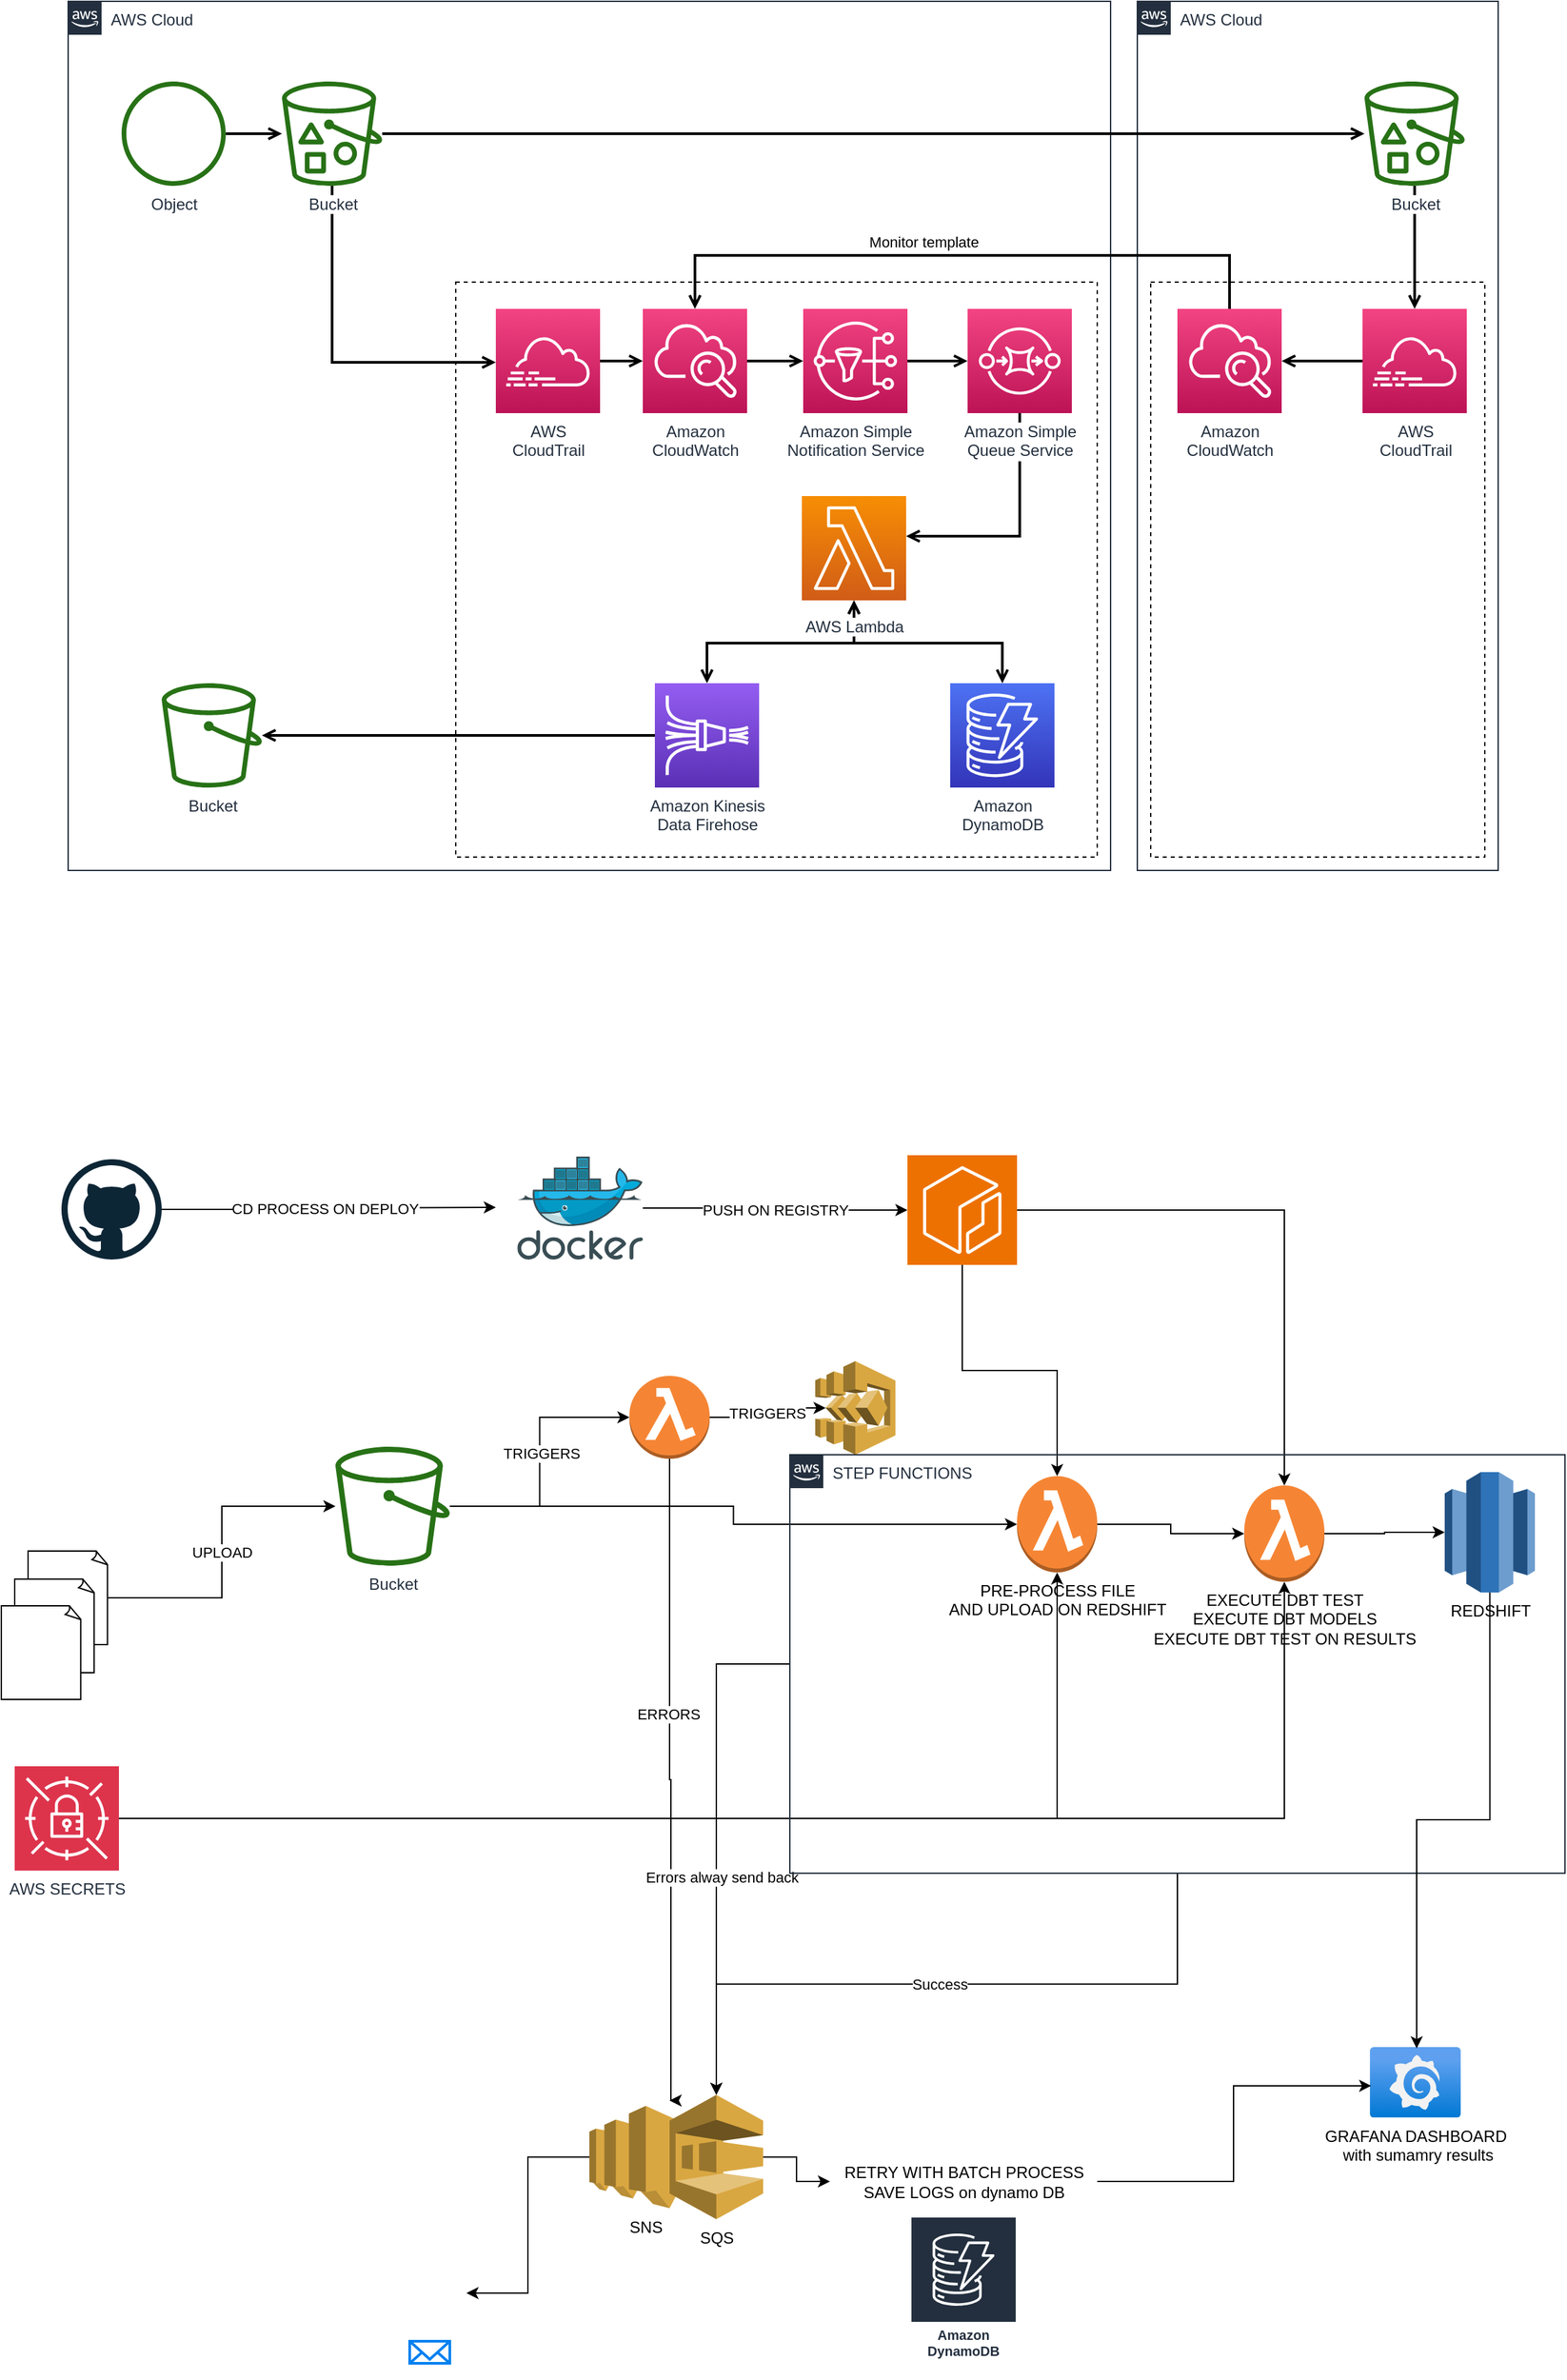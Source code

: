 <mxfile version="24.4.8" type="github">
  <diagram id="Ht1M8jgEwFfnCIfOTk4-" name="Page-1">
    <mxGraphModel dx="1364" dy="766" grid="1" gridSize="10" guides="1" tooltips="1" connect="1" arrows="1" fold="1" page="1" pageScale="1" pageWidth="1169" pageHeight="827" math="0" shadow="0">
      <root>
        <mxCell id="0" />
        <mxCell id="1" parent="0" />
        <mxCell id="UEzPUAAOIrF-is8g5C7q-107" value="" style="rounded=0;whiteSpace=wrap;html=1;labelBackgroundColor=none;fillColor=none;dashed=1;container=1;pointerEvents=0;collapsible=0;recursiveResize=0;" parent="1" vertex="1">
          <mxGeometry x="340" y="290" width="480" height="430" as="geometry" />
        </mxCell>
        <mxCell id="UEzPUAAOIrF-is8g5C7q-74" value="AWS Cloud" style="points=[[0,0],[0.25,0],[0.5,0],[0.75,0],[1,0],[1,0.25],[1,0.5],[1,0.75],[1,1],[0.75,1],[0.5,1],[0.25,1],[0,1],[0,0.75],[0,0.5],[0,0.25]];outlineConnect=0;gradientColor=none;html=1;whiteSpace=wrap;fontSize=12;fontStyle=0;shape=mxgraph.aws4.group;grIcon=mxgraph.aws4.group_aws_cloud_alt;strokeColor=#232F3E;fillColor=none;verticalAlign=top;align=left;spacingLeft=30;fontColor=#232F3E;dashed=0;labelBackgroundColor=#ffffff;container=1;pointerEvents=0;collapsible=0;recursiveResize=0;" parent="1" vertex="1">
          <mxGeometry x="50" y="80" width="780" height="650" as="geometry" />
        </mxCell>
        <mxCell id="UEzPUAAOIrF-is8g5C7q-75" value="AWS Cloud" style="points=[[0,0],[0.25,0],[0.5,0],[0.75,0],[1,0],[1,0.25],[1,0.5],[1,0.75],[1,1],[0.75,1],[0.5,1],[0.25,1],[0,1],[0,0.75],[0,0.5],[0,0.25]];outlineConnect=0;gradientColor=none;html=1;whiteSpace=wrap;fontSize=12;fontStyle=0;shape=mxgraph.aws4.group;grIcon=mxgraph.aws4.group_aws_cloud_alt;strokeColor=#232F3E;fillColor=none;verticalAlign=top;align=left;spacingLeft=30;fontColor=#232F3E;dashed=0;labelBackgroundColor=#ffffff;container=1;pointerEvents=0;collapsible=0;recursiveResize=0;" parent="1" vertex="1">
          <mxGeometry x="850" y="80" width="270" height="650" as="geometry" />
        </mxCell>
        <mxCell id="UEzPUAAOIrF-is8g5C7q-88" value="" style="edgeStyle=orthogonalEdgeStyle;rounded=0;orthogonalLoop=1;jettySize=auto;html=1;endArrow=open;endFill=0;strokeWidth=2;" parent="1" source="UEzPUAAOIrF-is8g5C7q-76" target="UEzPUAAOIrF-is8g5C7q-77" edge="1">
          <mxGeometry relative="1" as="geometry" />
        </mxCell>
        <mxCell id="UEzPUAAOIrF-is8g5C7q-89" value="" style="edgeStyle=orthogonalEdgeStyle;rounded=0;orthogonalLoop=1;jettySize=auto;html=1;endArrow=open;endFill=0;strokeWidth=2;" parent="1" source="UEzPUAAOIrF-is8g5C7q-77" target="UEzPUAAOIrF-is8g5C7q-79" edge="1">
          <mxGeometry relative="1" as="geometry">
            <Array as="points">
              <mxPoint x="248" y="350" />
            </Array>
          </mxGeometry>
        </mxCell>
        <mxCell id="UEzPUAAOIrF-is8g5C7q-106" style="edgeStyle=orthogonalEdgeStyle;rounded=0;orthogonalLoop=1;jettySize=auto;html=1;endArrow=open;endFill=0;strokeWidth=2;" parent="1" source="UEzPUAAOIrF-is8g5C7q-77" target="UEzPUAAOIrF-is8g5C7q-78" edge="1">
          <mxGeometry relative="1" as="geometry" />
        </mxCell>
        <mxCell id="UEzPUAAOIrF-is8g5C7q-104" style="edgeStyle=orthogonalEdgeStyle;rounded=0;orthogonalLoop=1;jettySize=auto;html=1;endArrow=open;endFill=0;strokeWidth=2;" parent="1" source="UEzPUAAOIrF-is8g5C7q-78" target="UEzPUAAOIrF-is8g5C7q-84" edge="1">
          <mxGeometry relative="1" as="geometry" />
        </mxCell>
        <mxCell id="UEzPUAAOIrF-is8g5C7q-90" value="" style="edgeStyle=orthogonalEdgeStyle;rounded=0;orthogonalLoop=1;jettySize=auto;html=1;endArrow=open;endFill=0;strokeWidth=2;" parent="1" source="UEzPUAAOIrF-is8g5C7q-79" target="UEzPUAAOIrF-is8g5C7q-80" edge="1">
          <mxGeometry relative="1" as="geometry" />
        </mxCell>
        <mxCell id="UEzPUAAOIrF-is8g5C7q-91" value="" style="edgeStyle=orthogonalEdgeStyle;rounded=0;orthogonalLoop=1;jettySize=auto;html=1;endArrow=open;endFill=0;strokeWidth=2;" parent="1" source="UEzPUAAOIrF-is8g5C7q-80" target="UEzPUAAOIrF-is8g5C7q-81" edge="1">
          <mxGeometry relative="1" as="geometry" />
        </mxCell>
        <mxCell id="UEzPUAAOIrF-is8g5C7q-92" value="" style="edgeStyle=orthogonalEdgeStyle;rounded=0;orthogonalLoop=1;jettySize=auto;html=1;endArrow=open;endFill=0;strokeWidth=2;" parent="1" source="UEzPUAAOIrF-is8g5C7q-81" target="UEzPUAAOIrF-is8g5C7q-82" edge="1">
          <mxGeometry relative="1" as="geometry" />
        </mxCell>
        <mxCell id="UEzPUAAOIrF-is8g5C7q-93" style="edgeStyle=orthogonalEdgeStyle;rounded=0;orthogonalLoop=1;jettySize=auto;html=1;endArrow=open;endFill=0;strokeWidth=2;" parent="1" source="UEzPUAAOIrF-is8g5C7q-82" target="UEzPUAAOIrF-is8g5C7q-85" edge="1">
          <mxGeometry relative="1" as="geometry">
            <Array as="points">
              <mxPoint x="762" y="480" />
            </Array>
          </mxGeometry>
        </mxCell>
        <mxCell id="UEzPUAAOIrF-is8g5C7q-105" value="Monitor template" style="edgeStyle=orthogonalEdgeStyle;rounded=0;orthogonalLoop=1;jettySize=auto;html=1;endArrow=open;endFill=0;strokeWidth=2;" parent="1" source="UEzPUAAOIrF-is8g5C7q-83" target="UEzPUAAOIrF-is8g5C7q-80" edge="1">
          <mxGeometry x="0.121" y="-10" relative="1" as="geometry">
            <Array as="points">
              <mxPoint x="919" y="270" />
              <mxPoint x="519" y="270" />
            </Array>
            <mxPoint as="offset" />
          </mxGeometry>
        </mxCell>
        <mxCell id="UEzPUAAOIrF-is8g5C7q-101" value="" style="edgeStyle=orthogonalEdgeStyle;rounded=0;orthogonalLoop=1;jettySize=auto;html=1;endArrow=open;endFill=0;strokeWidth=2;" parent="1" source="UEzPUAAOIrF-is8g5C7q-84" target="UEzPUAAOIrF-is8g5C7q-83" edge="1">
          <mxGeometry relative="1" as="geometry" />
        </mxCell>
        <mxCell id="UEzPUAAOIrF-is8g5C7q-96" style="edgeStyle=orthogonalEdgeStyle;rounded=0;orthogonalLoop=1;jettySize=auto;html=1;endArrow=open;endFill=0;strokeWidth=2;startArrow=open;startFill=0;" parent="1" source="UEzPUAAOIrF-is8g5C7q-85" target="UEzPUAAOIrF-is8g5C7q-86" edge="1">
          <mxGeometry relative="1" as="geometry">
            <Array as="points">
              <mxPoint x="638" y="560" />
              <mxPoint x="528" y="560" />
            </Array>
          </mxGeometry>
        </mxCell>
        <mxCell id="UEzPUAAOIrF-is8g5C7q-97" style="edgeStyle=orthogonalEdgeStyle;rounded=0;orthogonalLoop=1;jettySize=auto;html=1;endArrow=open;endFill=0;strokeWidth=2;startArrow=open;startFill=0;" parent="1" source="UEzPUAAOIrF-is8g5C7q-85" target="UEzPUAAOIrF-is8g5C7q-87" edge="1">
          <mxGeometry relative="1" as="geometry">
            <Array as="points">
              <mxPoint x="684" y="560" />
              <mxPoint x="859" y="560" />
            </Array>
          </mxGeometry>
        </mxCell>
        <mxCell id="UEzPUAAOIrF-is8g5C7q-100" style="edgeStyle=orthogonalEdgeStyle;rounded=0;orthogonalLoop=1;jettySize=auto;html=1;endArrow=open;endFill=0;strokeWidth=2;" parent="1" source="UEzPUAAOIrF-is8g5C7q-86" target="UEzPUAAOIrF-is8g5C7q-98" edge="1">
          <mxGeometry relative="1" as="geometry" />
        </mxCell>
        <mxCell id="UEzPUAAOIrF-is8g5C7q-76" value="Object" style="outlineConnect=0;fontColor=#232F3E;gradientColor=none;fillColor=#277116;strokeColor=none;dashed=0;verticalLabelPosition=bottom;verticalAlign=top;align=center;html=1;fontSize=12;fontStyle=0;aspect=fixed;pointerEvents=1;shape=mxgraph.aws4.object;labelBackgroundColor=#ffffff;" parent="1" vertex="1">
          <mxGeometry x="90" y="140" width="78" height="78" as="geometry" />
        </mxCell>
        <mxCell id="UEzPUAAOIrF-is8g5C7q-77" value="Bucket" style="outlineConnect=0;fontColor=#232F3E;gradientColor=none;fillColor=#277116;strokeColor=none;dashed=0;verticalLabelPosition=bottom;verticalAlign=top;align=center;html=1;fontSize=12;fontStyle=0;aspect=fixed;pointerEvents=1;shape=mxgraph.aws4.bucket_with_objects;labelBackgroundColor=#ffffff;" parent="1" vertex="1">
          <mxGeometry x="210" y="140" width="75" height="78" as="geometry" />
        </mxCell>
        <mxCell id="UEzPUAAOIrF-is8g5C7q-78" value="Bucket" style="outlineConnect=0;fontColor=#232F3E;gradientColor=none;fillColor=#277116;strokeColor=none;dashed=0;verticalLabelPosition=bottom;verticalAlign=top;align=center;html=1;fontSize=12;fontStyle=0;aspect=fixed;pointerEvents=1;shape=mxgraph.aws4.bucket_with_objects;labelBackgroundColor=#ffffff;" parent="1" vertex="1">
          <mxGeometry x="1020" y="140" width="75" height="78" as="geometry" />
        </mxCell>
        <mxCell id="UEzPUAAOIrF-is8g5C7q-79" value="AWS&lt;br&gt;CloudTrail" style="outlineConnect=0;fontColor=#232F3E;gradientColor=#F34482;gradientDirection=north;fillColor=#BC1356;strokeColor=#ffffff;dashed=0;verticalLabelPosition=bottom;verticalAlign=top;align=center;html=1;fontSize=12;fontStyle=0;aspect=fixed;shape=mxgraph.aws4.resourceIcon;resIcon=mxgraph.aws4.cloudtrail;labelBackgroundColor=#ffffff;" parent="1" vertex="1">
          <mxGeometry x="370" y="310" width="78" height="78" as="geometry" />
        </mxCell>
        <mxCell id="UEzPUAAOIrF-is8g5C7q-80" value="Amazon&lt;br&gt;CloudWatch" style="outlineConnect=0;fontColor=#232F3E;gradientColor=#F34482;gradientDirection=north;fillColor=#BC1356;strokeColor=#ffffff;dashed=0;verticalLabelPosition=bottom;verticalAlign=top;align=center;html=1;fontSize=12;fontStyle=0;aspect=fixed;shape=mxgraph.aws4.resourceIcon;resIcon=mxgraph.aws4.cloudwatch;labelBackgroundColor=#ffffff;" parent="1" vertex="1">
          <mxGeometry x="480" y="310" width="78" height="78" as="geometry" />
        </mxCell>
        <mxCell id="UEzPUAAOIrF-is8g5C7q-81" value="Amazon Simple&lt;br&gt;Notification Service&lt;br&gt;" style="outlineConnect=0;fontColor=#232F3E;gradientColor=#F34482;gradientDirection=north;fillColor=#BC1356;strokeColor=#ffffff;dashed=0;verticalLabelPosition=bottom;verticalAlign=top;align=center;html=1;fontSize=12;fontStyle=0;aspect=fixed;shape=mxgraph.aws4.resourceIcon;resIcon=mxgraph.aws4.sns;labelBackgroundColor=#ffffff;" parent="1" vertex="1">
          <mxGeometry x="600" y="310" width="78" height="78" as="geometry" />
        </mxCell>
        <mxCell id="UEzPUAAOIrF-is8g5C7q-82" value="Amazon Simple&lt;br&gt;Queue Service&lt;br&gt;" style="outlineConnect=0;fontColor=#232F3E;gradientColor=#F34482;gradientDirection=north;fillColor=#BC1356;strokeColor=#ffffff;dashed=0;verticalLabelPosition=bottom;verticalAlign=top;align=center;html=1;fontSize=12;fontStyle=0;aspect=fixed;shape=mxgraph.aws4.resourceIcon;resIcon=mxgraph.aws4.sqs;labelBackgroundColor=#ffffff;" parent="1" vertex="1">
          <mxGeometry x="723" y="310" width="78" height="78" as="geometry" />
        </mxCell>
        <mxCell id="UEzPUAAOIrF-is8g5C7q-83" value="Amazon&lt;br&gt;CloudWatch&lt;br&gt;" style="outlineConnect=0;fontColor=#232F3E;gradientColor=#F34482;gradientDirection=north;fillColor=#BC1356;strokeColor=#ffffff;dashed=0;verticalLabelPosition=bottom;verticalAlign=top;align=center;html=1;fontSize=12;fontStyle=0;aspect=fixed;shape=mxgraph.aws4.resourceIcon;resIcon=mxgraph.aws4.cloudwatch;labelBackgroundColor=#ffffff;" parent="1" vertex="1">
          <mxGeometry x="880" y="310" width="78" height="78" as="geometry" />
        </mxCell>
        <mxCell id="UEzPUAAOIrF-is8g5C7q-84" value="AWS&lt;br&gt;CloudTrail" style="outlineConnect=0;fontColor=#232F3E;gradientColor=#F34482;gradientDirection=north;fillColor=#BC1356;strokeColor=#ffffff;dashed=0;verticalLabelPosition=bottom;verticalAlign=top;align=center;html=1;fontSize=12;fontStyle=0;aspect=fixed;shape=mxgraph.aws4.resourceIcon;resIcon=mxgraph.aws4.cloudtrail;labelBackgroundColor=#ffffff;" parent="1" vertex="1">
          <mxGeometry x="1018.5" y="310" width="78" height="78" as="geometry" />
        </mxCell>
        <mxCell id="UEzPUAAOIrF-is8g5C7q-85" value="AWS Lambda" style="outlineConnect=0;fontColor=#232F3E;gradientColor=#F78E04;gradientDirection=north;fillColor=#D05C17;strokeColor=#ffffff;dashed=0;verticalLabelPosition=bottom;verticalAlign=top;align=center;html=1;fontSize=12;fontStyle=0;aspect=fixed;shape=mxgraph.aws4.resourceIcon;resIcon=mxgraph.aws4.lambda;labelBackgroundColor=#ffffff;spacingTop=6;" parent="1" vertex="1">
          <mxGeometry x="599" y="450" width="78" height="78" as="geometry" />
        </mxCell>
        <mxCell id="UEzPUAAOIrF-is8g5C7q-86" value="Amazon Kinesis&lt;br&gt;Data&amp;nbsp;Firehose" style="outlineConnect=0;fontColor=#232F3E;gradientColor=#945DF2;gradientDirection=north;fillColor=#5A30B5;strokeColor=#ffffff;dashed=0;verticalLabelPosition=bottom;verticalAlign=top;align=center;html=1;fontSize=12;fontStyle=0;aspect=fixed;shape=mxgraph.aws4.resourceIcon;resIcon=mxgraph.aws4.kinesis_data_firehose;labelBackgroundColor=#ffffff;" parent="1" vertex="1">
          <mxGeometry x="489" y="590" width="78" height="78" as="geometry" />
        </mxCell>
        <mxCell id="UEzPUAAOIrF-is8g5C7q-87" value="Amazon&lt;br&gt;DynamoDB" style="outlineConnect=0;fontColor=#232F3E;gradientColor=#4D72F3;gradientDirection=north;fillColor=#3334B9;strokeColor=#ffffff;dashed=0;verticalLabelPosition=bottom;verticalAlign=top;align=center;html=1;fontSize=12;fontStyle=0;aspect=fixed;shape=mxgraph.aws4.resourceIcon;resIcon=mxgraph.aws4.dynamodb;labelBackgroundColor=#ffffff;" parent="1" vertex="1">
          <mxGeometry x="710" y="590" width="78" height="78" as="geometry" />
        </mxCell>
        <mxCell id="UEzPUAAOIrF-is8g5C7q-98" value="Bucket" style="outlineConnect=0;fontColor=#232F3E;gradientColor=none;fillColor=#277116;strokeColor=none;dashed=0;verticalLabelPosition=bottom;verticalAlign=top;align=center;html=1;fontSize=12;fontStyle=0;aspect=fixed;pointerEvents=1;shape=mxgraph.aws4.bucket;labelBackgroundColor=#ffffff;" parent="1" vertex="1">
          <mxGeometry x="120" y="590" width="75" height="78" as="geometry" />
        </mxCell>
        <mxCell id="UEzPUAAOIrF-is8g5C7q-108" value="" style="rounded=0;whiteSpace=wrap;html=1;labelBackgroundColor=none;fillColor=none;dashed=1;container=1;pointerEvents=0;collapsible=0;recursiveResize=0;" parent="1" vertex="1">
          <mxGeometry x="860" y="290" width="250" height="430" as="geometry" />
        </mxCell>
        <mxCell id="-xRFjcVjvACScI0wOPfe-22" style="edgeStyle=orthogonalEdgeStyle;rounded=0;orthogonalLoop=1;jettySize=auto;html=1;entryX=0;entryY=0.5;entryDx=0;entryDy=0;entryPerimeter=0;" edge="1" parent="1" source="-xRFjcVjvACScI0wOPfe-1" target="-xRFjcVjvACScI0wOPfe-20">
          <mxGeometry relative="1" as="geometry">
            <mxPoint x="450" y="1200" as="targetPoint" />
          </mxGeometry>
        </mxCell>
        <mxCell id="-xRFjcVjvACScI0wOPfe-23" value="TRIGGERS" style="edgeLabel;html=1;align=center;verticalAlign=middle;resizable=0;points=[];" vertex="1" connectable="0" parent="-xRFjcVjvACScI0wOPfe-22">
          <mxGeometry x="0.06" y="-1" relative="1" as="geometry">
            <mxPoint as="offset" />
          </mxGeometry>
        </mxCell>
        <mxCell id="-xRFjcVjvACScI0wOPfe-37" style="edgeStyle=orthogonalEdgeStyle;rounded=0;orthogonalLoop=1;jettySize=auto;html=1;" edge="1" parent="1" source="-xRFjcVjvACScI0wOPfe-1" target="-xRFjcVjvACScI0wOPfe-27">
          <mxGeometry relative="1" as="geometry" />
        </mxCell>
        <mxCell id="-xRFjcVjvACScI0wOPfe-1" value="Bucket" style="outlineConnect=0;fontColor=#232F3E;gradientColor=none;fillColor=#277116;strokeColor=none;dashed=0;verticalLabelPosition=bottom;verticalAlign=top;align=center;html=1;fontSize=12;fontStyle=0;aspect=fixed;pointerEvents=1;shape=mxgraph.aws4.bucket;labelBackgroundColor=#ffffff;" vertex="1" parent="1">
          <mxGeometry x="250" y="1161" width="85.58" height="89" as="geometry" />
        </mxCell>
        <mxCell id="-xRFjcVjvACScI0wOPfe-34" style="edgeStyle=orthogonalEdgeStyle;rounded=0;orthogonalLoop=1;jettySize=auto;html=1;" edge="1" parent="1" source="-xRFjcVjvACScI0wOPfe-2" target="-xRFjcVjvACScI0wOPfe-27">
          <mxGeometry relative="1" as="geometry" />
        </mxCell>
        <mxCell id="-xRFjcVjvACScI0wOPfe-35" style="edgeStyle=orthogonalEdgeStyle;rounded=0;orthogonalLoop=1;jettySize=auto;html=1;" edge="1" parent="1" source="-xRFjcVjvACScI0wOPfe-2" target="-xRFjcVjvACScI0wOPfe-30">
          <mxGeometry relative="1" as="geometry" />
        </mxCell>
        <mxCell id="-xRFjcVjvACScI0wOPfe-2" value="AWS SECRETS" style="sketch=0;points=[[0,0,0],[0.25,0,0],[0.5,0,0],[0.75,0,0],[1,0,0],[0,1,0],[0.25,1,0],[0.5,1,0],[0.75,1,0],[1,1,0],[0,0.25,0],[0,0.5,0],[0,0.75,0],[1,0.25,0],[1,0.5,0],[1,0.75,0]];outlineConnect=0;fontColor=#232F3E;fillColor=#DD344C;strokeColor=#ffffff;dashed=0;verticalLabelPosition=bottom;verticalAlign=top;align=center;html=1;fontSize=12;fontStyle=0;aspect=fixed;shape=mxgraph.aws4.resourceIcon;resIcon=mxgraph.aws4.secrets_manager;" vertex="1" parent="1">
          <mxGeometry x="10" y="1400" width="78" height="78" as="geometry" />
        </mxCell>
        <mxCell id="-xRFjcVjvACScI0wOPfe-11" value="PUSH ON REGISTRY" style="edgeStyle=orthogonalEdgeStyle;rounded=0;orthogonalLoop=1;jettySize=auto;html=1;" edge="1" parent="1" source="-xRFjcVjvACScI0wOPfe-4" target="-xRFjcVjvACScI0wOPfe-10">
          <mxGeometry relative="1" as="geometry" />
        </mxCell>
        <mxCell id="-xRFjcVjvACScI0wOPfe-4" value="" style="image;sketch=0;aspect=fixed;html=1;points=[];align=center;fontSize=12;image=img/lib/mscae/Docker.svg;" vertex="1" parent="1">
          <mxGeometry x="386.1" y="944" width="93.9" height="77" as="geometry" />
        </mxCell>
        <mxCell id="-xRFjcVjvACScI0wOPfe-6" style="edgeStyle=orthogonalEdgeStyle;rounded=0;orthogonalLoop=1;jettySize=auto;html=1;entryX=0;entryY=0.5;entryDx=0;entryDy=0;entryPerimeter=0;" edge="1" parent="1" source="-xRFjcVjvACScI0wOPfe-5">
          <mxGeometry relative="1" as="geometry">
            <mxPoint x="370" y="982" as="targetPoint" />
          </mxGeometry>
        </mxCell>
        <mxCell id="-xRFjcVjvACScI0wOPfe-7" value="CD PROCESS ON DEPLOY" style="edgeLabel;html=1;align=center;verticalAlign=middle;resizable=0;points=[];" vertex="1" connectable="0" parent="-xRFjcVjvACScI0wOPfe-6">
          <mxGeometry x="0.132" relative="1" as="geometry">
            <mxPoint x="-19" as="offset" />
          </mxGeometry>
        </mxCell>
        <mxCell id="-xRFjcVjvACScI0wOPfe-5" value="" style="dashed=0;outlineConnect=0;html=1;align=center;labelPosition=center;verticalLabelPosition=bottom;verticalAlign=top;shape=mxgraph.weblogos.github" vertex="1" parent="1">
          <mxGeometry x="45" y="946" width="75" height="75" as="geometry" />
        </mxCell>
        <mxCell id="-xRFjcVjvACScI0wOPfe-29" style="edgeStyle=orthogonalEdgeStyle;rounded=0;orthogonalLoop=1;jettySize=auto;html=1;entryX=0.5;entryY=0;entryDx=0;entryDy=0;entryPerimeter=0;" edge="1" parent="1" source="-xRFjcVjvACScI0wOPfe-10" target="-xRFjcVjvACScI0wOPfe-27">
          <mxGeometry relative="1" as="geometry">
            <mxPoint x="720" y="1170" as="targetPoint" />
          </mxGeometry>
        </mxCell>
        <mxCell id="-xRFjcVjvACScI0wOPfe-36" style="edgeStyle=orthogonalEdgeStyle;rounded=0;orthogonalLoop=1;jettySize=auto;html=1;entryX=0.5;entryY=0;entryDx=0;entryDy=0;entryPerimeter=0;" edge="1" parent="1" source="-xRFjcVjvACScI0wOPfe-10" target="-xRFjcVjvACScI0wOPfe-30">
          <mxGeometry relative="1" as="geometry">
            <mxPoint x="890" y="1170" as="targetPoint" />
          </mxGeometry>
        </mxCell>
        <mxCell id="-xRFjcVjvACScI0wOPfe-10" value="" style="sketch=0;points=[[0,0,0],[0.25,0,0],[0.5,0,0],[0.75,0,0],[1,0,0],[0,1,0],[0.25,1,0],[0.5,1,0],[0.75,1,0],[1,1,0],[0,0.25,0],[0,0.5,0],[0,0.75,0],[1,0.25,0],[1,0.5,0],[1,0.75,0]];outlineConnect=0;fontColor=#232F3E;fillColor=#ED7100;strokeColor=#ffffff;dashed=0;verticalLabelPosition=bottom;verticalAlign=top;align=center;html=1;fontSize=12;fontStyle=0;aspect=fixed;shape=mxgraph.aws4.resourceIcon;resIcon=mxgraph.aws4.ecr;" vertex="1" parent="1">
          <mxGeometry x="678" y="943" width="82" height="82" as="geometry" />
        </mxCell>
        <mxCell id="-xRFjcVjvACScI0wOPfe-16" value="UPLOAD" style="edgeStyle=orthogonalEdgeStyle;rounded=0;orthogonalLoop=1;jettySize=auto;html=1;" edge="1" parent="1" source="-xRFjcVjvACScI0wOPfe-15" target="-xRFjcVjvACScI0wOPfe-1">
          <mxGeometry relative="1" as="geometry" />
        </mxCell>
        <mxCell id="-xRFjcVjvACScI0wOPfe-15" value="" style="whiteSpace=wrap;html=1;shape=mxgraph.basic.document" vertex="1" parent="1">
          <mxGeometry x="20" y="1239" width="60" height="70" as="geometry" />
        </mxCell>
        <mxCell id="-xRFjcVjvACScI0wOPfe-17" value="" style="whiteSpace=wrap;html=1;shape=mxgraph.basic.document" vertex="1" parent="1">
          <mxGeometry x="10" y="1260" width="60" height="70" as="geometry" />
        </mxCell>
        <mxCell id="-xRFjcVjvACScI0wOPfe-19" value="" style="whiteSpace=wrap;html=1;shape=mxgraph.basic.document" vertex="1" parent="1">
          <mxGeometry y="1280" width="60" height="70" as="geometry" />
        </mxCell>
        <mxCell id="-xRFjcVjvACScI0wOPfe-38" style="edgeStyle=orthogonalEdgeStyle;rounded=0;orthogonalLoop=1;jettySize=auto;html=1;" edge="1" parent="1" source="-xRFjcVjvACScI0wOPfe-20">
          <mxGeometry relative="1" as="geometry">
            <mxPoint x="500" y="1650" as="targetPoint" />
            <Array as="points">
              <mxPoint x="500" y="1410" />
              <mxPoint x="501" y="1410" />
            </Array>
          </mxGeometry>
        </mxCell>
        <mxCell id="-xRFjcVjvACScI0wOPfe-41" value="ERRORS" style="edgeLabel;html=1;align=center;verticalAlign=middle;resizable=0;points=[];" vertex="1" connectable="0" parent="-xRFjcVjvACScI0wOPfe-38">
          <mxGeometry x="-0.209" y="-1" relative="1" as="geometry">
            <mxPoint as="offset" />
          </mxGeometry>
        </mxCell>
        <mxCell id="-xRFjcVjvACScI0wOPfe-20" value="" style="outlineConnect=0;dashed=0;verticalLabelPosition=bottom;verticalAlign=top;align=center;html=1;shape=mxgraph.aws3.lambda_function;fillColor=#F58534;gradientColor=none;" vertex="1" parent="1">
          <mxGeometry x="470" y="1108" width="60" height="62" as="geometry" />
        </mxCell>
        <mxCell id="-xRFjcVjvACScI0wOPfe-21" value="" style="outlineConnect=0;dashed=0;verticalLabelPosition=bottom;verticalAlign=top;align=center;html=1;shape=mxgraph.aws3.step_functions;fillColor=#D9A741;gradientColor=none;" vertex="1" parent="1">
          <mxGeometry x="609" y="1097" width="60" height="70" as="geometry" />
        </mxCell>
        <mxCell id="-xRFjcVjvACScI0wOPfe-54" style="edgeStyle=orthogonalEdgeStyle;rounded=0;orthogonalLoop=1;jettySize=auto;html=1;" edge="1" parent="1" source="-xRFjcVjvACScI0wOPfe-24" target="-xRFjcVjvACScI0wOPfe-40">
          <mxGeometry relative="1" as="geometry" />
        </mxCell>
        <mxCell id="-xRFjcVjvACScI0wOPfe-55" value="Errors alway send back" style="edgeLabel;html=1;align=center;verticalAlign=middle;resizable=0;points=[];" vertex="1" connectable="0" parent="-xRFjcVjvACScI0wOPfe-54">
          <mxGeometry x="0.137" y="4" relative="1" as="geometry">
            <mxPoint as="offset" />
          </mxGeometry>
        </mxCell>
        <mxCell id="-xRFjcVjvACScI0wOPfe-56" style="edgeStyle=orthogonalEdgeStyle;rounded=0;orthogonalLoop=1;jettySize=auto;html=1;exitX=0.5;exitY=1;exitDx=0;exitDy=0;" edge="1" parent="1" source="-xRFjcVjvACScI0wOPfe-24" target="-xRFjcVjvACScI0wOPfe-40">
          <mxGeometry relative="1" as="geometry" />
        </mxCell>
        <mxCell id="-xRFjcVjvACScI0wOPfe-57" value="Success" style="edgeLabel;html=1;align=center;verticalAlign=middle;resizable=0;points=[];" vertex="1" connectable="0" parent="-xRFjcVjvACScI0wOPfe-56">
          <mxGeometry x="0.022" relative="1" as="geometry">
            <mxPoint as="offset" />
          </mxGeometry>
        </mxCell>
        <mxCell id="-xRFjcVjvACScI0wOPfe-24" value="STEP FUNCTIONS" style="points=[[0,0],[0.25,0],[0.5,0],[0.75,0],[1,0],[1,0.25],[1,0.5],[1,0.75],[1,1],[0.75,1],[0.5,1],[0.25,1],[0,1],[0,0.75],[0,0.5],[0,0.25]];outlineConnect=0;gradientColor=none;html=1;whiteSpace=wrap;fontSize=12;fontStyle=0;shape=mxgraph.aws4.group;grIcon=mxgraph.aws4.group_aws_cloud_alt;strokeColor=#232F3E;fillColor=none;verticalAlign=top;align=left;spacingLeft=30;fontColor=#232F3E;dashed=0;labelBackgroundColor=#ffffff;container=1;pointerEvents=0;collapsible=0;recursiveResize=0;" vertex="1" parent="1">
          <mxGeometry x="590" y="1167" width="580" height="313" as="geometry" />
        </mxCell>
        <mxCell id="-xRFjcVjvACScI0wOPfe-27" value="&lt;div&gt;PRE-PROCESS FILE&lt;/div&gt;&lt;div&gt;AND UPLOAD ON REDSHIFT&lt;br&gt;&lt;/div&gt;" style="outlineConnect=0;dashed=0;verticalLabelPosition=bottom;verticalAlign=top;align=center;html=1;shape=mxgraph.aws3.lambda_function;fillColor=#F58534;gradientColor=none;" vertex="1" parent="-xRFjcVjvACScI0wOPfe-24">
          <mxGeometry x="170" y="16" width="60" height="72" as="geometry" />
        </mxCell>
        <mxCell id="-xRFjcVjvACScI0wOPfe-30" value="&lt;div&gt;EXECUTE DBT TEST&lt;/div&gt;&lt;div&gt;EXECUTE DBT MODELS&lt;/div&gt;&lt;div&gt;EXECUTE DBT TEST ON RESULTS&lt;br&gt;&lt;/div&gt;" style="outlineConnect=0;dashed=0;verticalLabelPosition=bottom;verticalAlign=top;align=center;html=1;shape=mxgraph.aws3.lambda_function;fillColor=#F58534;gradientColor=none;" vertex="1" parent="-xRFjcVjvACScI0wOPfe-24">
          <mxGeometry x="340" y="23" width="60" height="72" as="geometry" />
        </mxCell>
        <mxCell id="-xRFjcVjvACScI0wOPfe-31" style="edgeStyle=orthogonalEdgeStyle;rounded=0;orthogonalLoop=1;jettySize=auto;html=1;" edge="1" parent="-xRFjcVjvACScI0wOPfe-24" source="-xRFjcVjvACScI0wOPfe-27" target="-xRFjcVjvACScI0wOPfe-30">
          <mxGeometry relative="1" as="geometry" />
        </mxCell>
        <mxCell id="-xRFjcVjvACScI0wOPfe-25" style="edgeStyle=orthogonalEdgeStyle;rounded=0;orthogonalLoop=1;jettySize=auto;html=1;entryX=0.13;entryY=0.5;entryDx=0;entryDy=0;entryPerimeter=0;" edge="1" parent="1" source="-xRFjcVjvACScI0wOPfe-20" target="-xRFjcVjvACScI0wOPfe-21">
          <mxGeometry relative="1" as="geometry" />
        </mxCell>
        <mxCell id="-xRFjcVjvACScI0wOPfe-26" value="TRIGGERS" style="edgeLabel;html=1;align=center;verticalAlign=middle;resizable=0;points=[];" vertex="1" connectable="0" parent="-xRFjcVjvACScI0wOPfe-25">
          <mxGeometry x="0.033" y="-3" relative="1" as="geometry">
            <mxPoint x="1" y="1" as="offset" />
          </mxGeometry>
        </mxCell>
        <mxCell id="-xRFjcVjvACScI0wOPfe-32" value="REDSHIFT" style="outlineConnect=0;dashed=0;verticalLabelPosition=bottom;verticalAlign=top;align=center;html=1;shape=mxgraph.aws3.redshift;fillColor=#2E73B8;gradientColor=none;" vertex="1" parent="1">
          <mxGeometry x="1080" y="1180" width="67.5" height="90" as="geometry" />
        </mxCell>
        <mxCell id="-xRFjcVjvACScI0wOPfe-33" style="edgeStyle=orthogonalEdgeStyle;rounded=0;orthogonalLoop=1;jettySize=auto;html=1;entryX=0;entryY=0.5;entryDx=0;entryDy=0;entryPerimeter=0;" edge="1" parent="1" source="-xRFjcVjvACScI0wOPfe-30" target="-xRFjcVjvACScI0wOPfe-32">
          <mxGeometry relative="1" as="geometry" />
        </mxCell>
        <mxCell id="-xRFjcVjvACScI0wOPfe-46" style="edgeStyle=orthogonalEdgeStyle;rounded=0;orthogonalLoop=1;jettySize=auto;html=1;" edge="1" parent="1" source="-xRFjcVjvACScI0wOPfe-39" target="-xRFjcVjvACScI0wOPfe-45">
          <mxGeometry relative="1" as="geometry" />
        </mxCell>
        <mxCell id="-xRFjcVjvACScI0wOPfe-39" value="SNS" style="outlineConnect=0;dashed=0;verticalLabelPosition=bottom;verticalAlign=top;align=center;html=1;shape=mxgraph.aws3.sns;fillColor=#D9A741;gradientColor=none;" vertex="1" parent="1">
          <mxGeometry x="440" y="1654" width="84.5" height="76.5" as="geometry" />
        </mxCell>
        <mxCell id="-xRFjcVjvACScI0wOPfe-51" style="edgeStyle=orthogonalEdgeStyle;rounded=0;orthogonalLoop=1;jettySize=auto;html=1;" edge="1" parent="1" source="-xRFjcVjvACScI0wOPfe-40" target="-xRFjcVjvACScI0wOPfe-50">
          <mxGeometry relative="1" as="geometry" />
        </mxCell>
        <mxCell id="-xRFjcVjvACScI0wOPfe-40" value="SQS" style="outlineConnect=0;dashed=0;verticalLabelPosition=bottom;verticalAlign=top;align=center;html=1;shape=mxgraph.aws3.sqs;fillColor=#D9A741;gradientColor=none;" vertex="1" parent="1">
          <mxGeometry x="500" y="1645.75" width="70" height="93" as="geometry" />
        </mxCell>
        <mxCell id="-xRFjcVjvACScI0wOPfe-45" value="" style="shape=image;html=1;verticalAlign=top;verticalLabelPosition=bottom;labelBackgroundColor=#ffffff;imageAspect=0;aspect=fixed;image=https://cdn2.iconfinder.com/data/icons/social-media-2189/48/29-Slack-128.png" vertex="1" parent="1">
          <mxGeometry x="220" y="1730" width="128" height="128" as="geometry" />
        </mxCell>
        <mxCell id="-xRFjcVjvACScI0wOPfe-47" value="" style="html=1;verticalLabelPosition=bottom;align=center;labelBackgroundColor=#ffffff;verticalAlign=top;strokeWidth=2;strokeColor=#0080F0;shadow=0;dashed=0;shape=mxgraph.ios7.icons.mail;" vertex="1" parent="1">
          <mxGeometry x="305.57" y="1830" width="30" height="16.5" as="geometry" />
        </mxCell>
        <mxCell id="-xRFjcVjvACScI0wOPfe-48" value="&lt;div&gt;GRAFANA DASHBOARD&lt;/div&gt;&lt;div&gt;&amp;nbsp;with sumamry results&lt;/div&gt;" style="image;aspect=fixed;html=1;points=[];align=center;fontSize=12;image=img/lib/azure2/other/Grafana.svg;" vertex="1" parent="1">
          <mxGeometry x="1024" y="1610" width="68" height="52.8" as="geometry" />
        </mxCell>
        <mxCell id="-xRFjcVjvACScI0wOPfe-49" style="edgeStyle=orthogonalEdgeStyle;rounded=0;orthogonalLoop=1;jettySize=auto;html=1;exitX=0.5;exitY=1;exitDx=0;exitDy=0;exitPerimeter=0;entryX=0.515;entryY=0.019;entryDx=0;entryDy=0;entryPerimeter=0;" edge="1" parent="1" source="-xRFjcVjvACScI0wOPfe-32" target="-xRFjcVjvACScI0wOPfe-48">
          <mxGeometry relative="1" as="geometry" />
        </mxCell>
        <mxCell id="-xRFjcVjvACScI0wOPfe-50" value="&lt;div&gt;RETRY WITH BATCH PROCESS&lt;/div&gt;&lt;div&gt;SAVE LOGS on dynamo DB&lt;br&gt;&lt;/div&gt;" style="text;html=1;align=center;verticalAlign=middle;resizable=0;points=[];autosize=1;strokeColor=none;fillColor=none;" vertex="1" parent="1">
          <mxGeometry x="620" y="1690.5" width="200" height="40" as="geometry" />
        </mxCell>
        <mxCell id="-xRFjcVjvACScI0wOPfe-52" style="edgeStyle=orthogonalEdgeStyle;rounded=0;orthogonalLoop=1;jettySize=auto;html=1;entryX=0.015;entryY=0.549;entryDx=0;entryDy=0;entryPerimeter=0;" edge="1" parent="1" source="-xRFjcVjvACScI0wOPfe-50" target="-xRFjcVjvACScI0wOPfe-48">
          <mxGeometry relative="1" as="geometry" />
        </mxCell>
        <mxCell id="-xRFjcVjvACScI0wOPfe-53" value="Amazon DynamoDB" style="sketch=0;outlineConnect=0;fontColor=#232F3E;gradientColor=none;strokeColor=#ffffff;fillColor=#232F3E;dashed=0;verticalLabelPosition=middle;verticalAlign=bottom;align=center;html=1;whiteSpace=wrap;fontSize=10;fontStyle=1;spacing=3;shape=mxgraph.aws4.productIcon;prIcon=mxgraph.aws4.dynamodb;" vertex="1" parent="1">
          <mxGeometry x="680" y="1736.5" width="80" height="110" as="geometry" />
        </mxCell>
      </root>
    </mxGraphModel>
  </diagram>
</mxfile>
